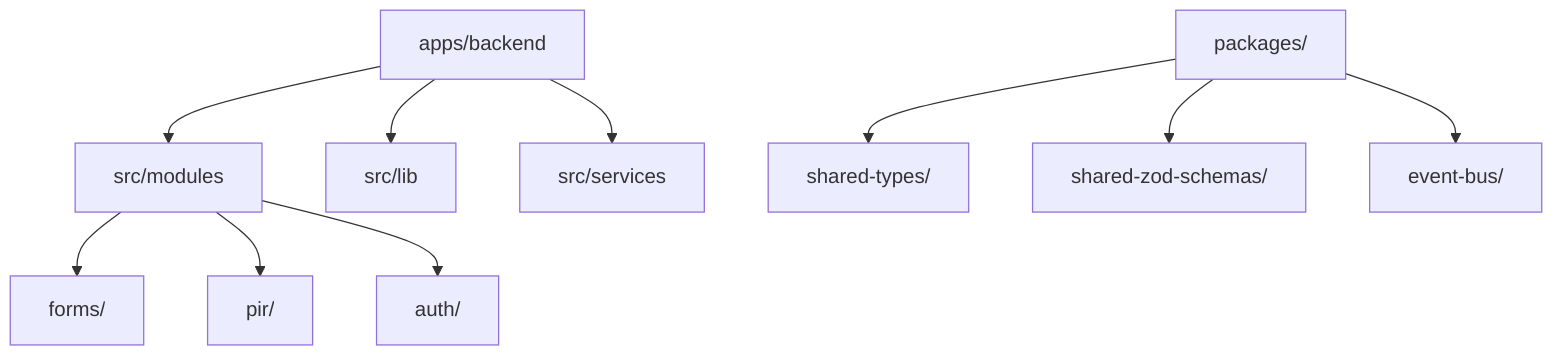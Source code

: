 graph TD
  A[apps/backend]
  A --> B[src/modules]
  B --> C[forms/]
  B --> D[pir/]
  B --> E[auth/]
  A --> F[src/lib]
  A --> G[src/services]
  H[packages/]
  H --> H1[shared-types/]
  H --> H2[shared-zod-schemas/]
  H --> H3[event-bus/]